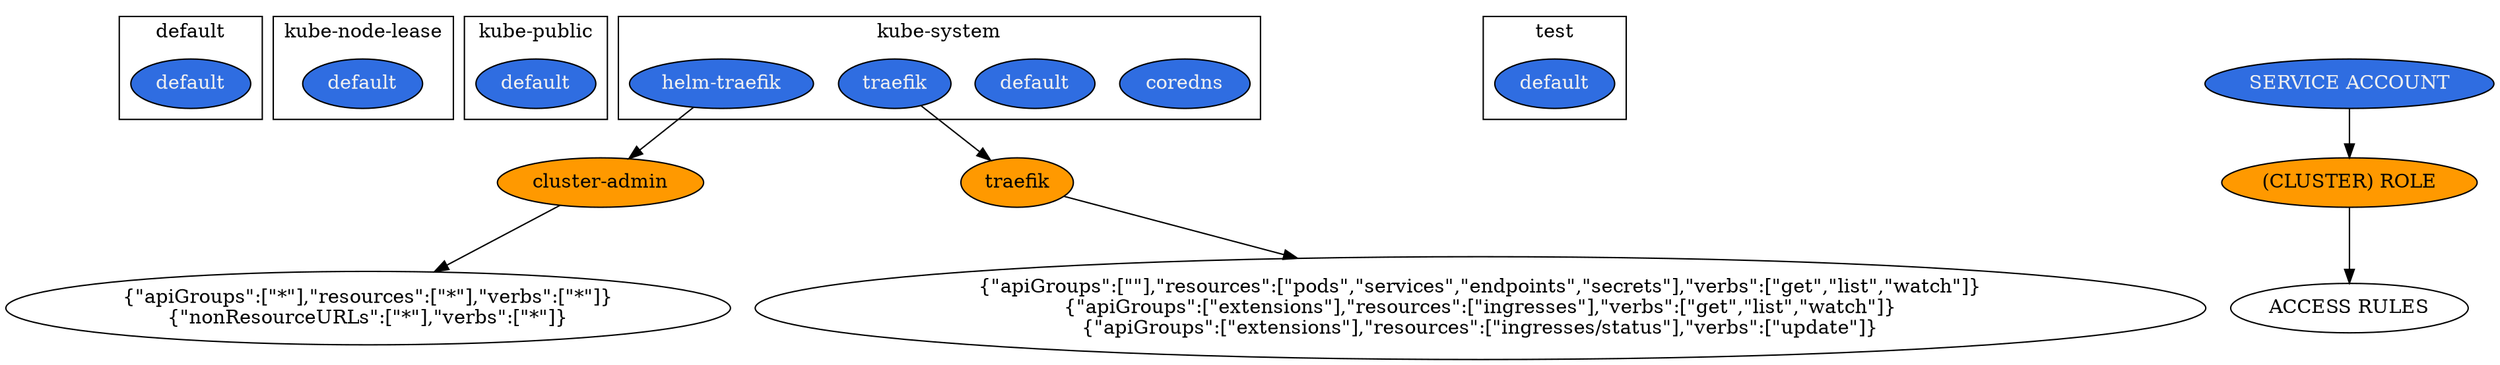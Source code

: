 digraph  {
	subgraph cluster_s1 {
		ID = "cluster_s1";
		label="default";
		n5[fillcolor="#2f6de1",fontcolor="#f0f0f0",label="default",style="filled"];
		
	}subgraph cluster_s2 {
		ID = "cluster_s2";
		label="kube-node-lease";
		n6[fillcolor="#2f6de1",fontcolor="#f0f0f0",label="default",style="filled"];
		
	}subgraph cluster_s3 {
		ID = "cluster_s3";
		label="kube-public";
		n7[fillcolor="#2f6de1",fontcolor="#f0f0f0",label="default",style="filled"];
		
	}subgraph cluster_s4 {
		ID = "cluster_s4";
		label="kube-system";
		n8[fillcolor="#2f6de1",fontcolor="#f0f0f0",label="coredns",style="filled"];
		n9[fillcolor="#2f6de1",fontcolor="#f0f0f0",label="default",style="filled"];
		n10[fillcolor="#2f6de1",fontcolor="#f0f0f0",label="helm-traefik",style="filled"];
		n13[fillcolor="#2f6de1",fontcolor="#f0f0f0",label="traefik",style="filled"];
		
	}subgraph cluster_s0 {
		ID = "cluster_s0";
		label="test";
		n4[fillcolor="#2f6de1",fontcolor="#f0f0f0",label="default",style="filled"];
		
	}
	n2[fillcolor="#ff9900",fontcolor="#030303",label="(CLUSTER) ROLE",style="filled"];
	n3[label="ACCESS RULES"];
	n1[fillcolor="#2f6de1",fontcolor="#f0f0f0",label="SERVICE ACCOUNT",style="filled"];
	n11[fillcolor="#ff9900",fontcolor="#030303",label="cluster-admin",style="filled"];
	n14[fillcolor="#ff9900",fontcolor="#030303",label="traefik",style="filled"];
	n15[label="{\"apiGroups\":[\"\"],\"resources\":[\"pods\",\"services\",\"endpoints\",\"secrets\"],\"verbs\":[\"get\",\"list\",\"watch\"]}\n{\"apiGroups\":[\"extensions\"],\"resources\":[\"ingresses\"],\"verbs\":[\"get\",\"list\",\"watch\"]}\n{\"apiGroups\":[\"extensions\"],\"resources\":[\"ingresses/status\"],\"verbs\":[\"update\"]}\n"];
	n12[label="{\"apiGroups\":[\"*\"],\"resources\":[\"*\"],\"verbs\":[\"*\"]}\n{\"nonResourceURLs\":[\"*\"],\"verbs\":[\"*\"]}\n"];
	n2->n3;
	n1->n2;
	n11->n12;
	n10->n11;
	n13->n14;
	n14->n15;
	
}
